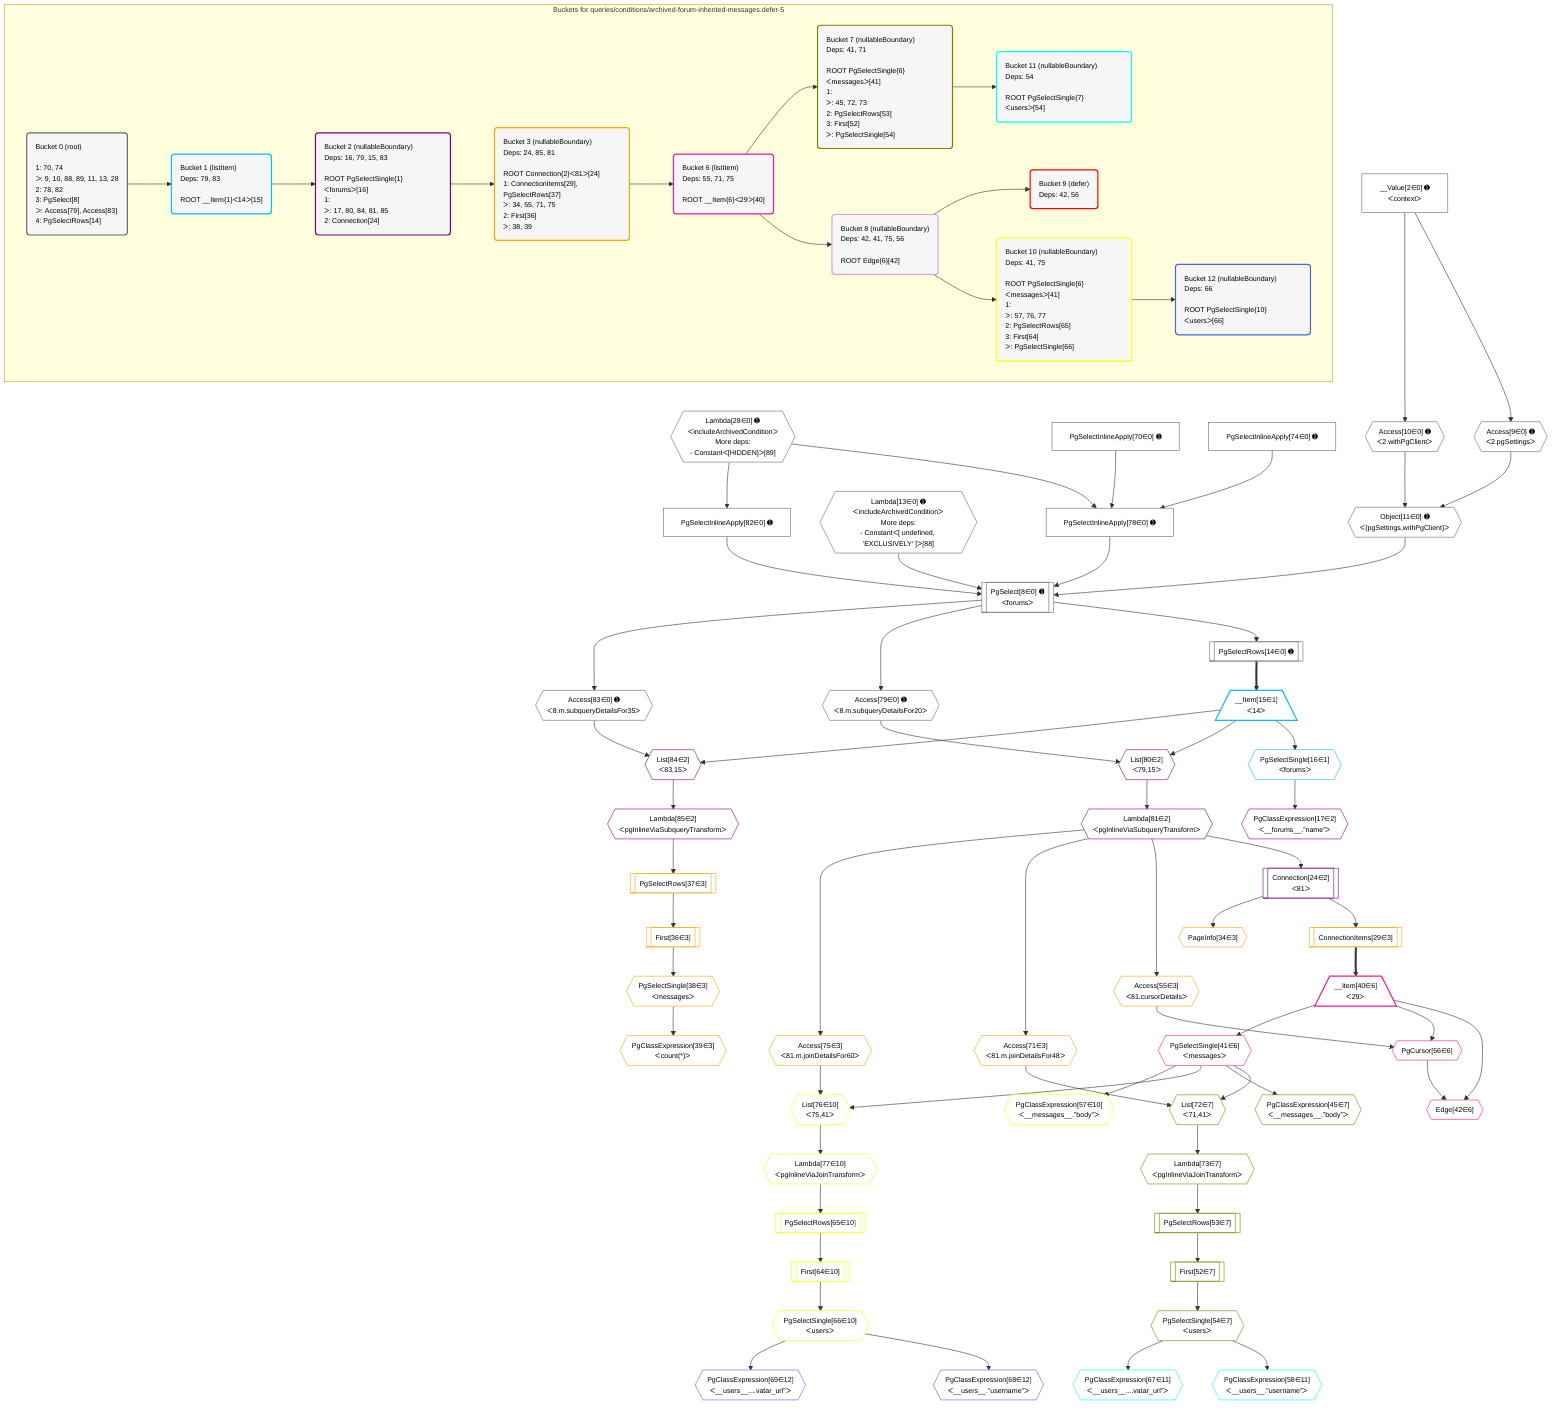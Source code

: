 %%{init: {'themeVariables': { 'fontSize': '12px'}}}%%
graph TD
    classDef path fill:#eee,stroke:#000,color:#000
    classDef plan fill:#fff,stroke-width:1px,color:#000
    classDef itemplan fill:#fff,stroke-width:2px,color:#000
    classDef unbatchedplan fill:#dff,stroke-width:1px,color:#000
    classDef sideeffectplan fill:#fcc,stroke-width:2px,color:#000
    classDef bucket fill:#f6f6f6,color:#000,stroke-width:2px,text-align:left

    subgraph "Buckets for queries/conditions/archived-forum-inherited-messages.defer-5"
    Bucket0("Bucket 0 (root)<br /><br />1: 70, 74<br />ᐳ: 9, 10, 88, 89, 11, 13, 28<br />2: 78, 82<br />3: PgSelect[8]<br />ᐳ: Access[79], Access[83]<br />4: PgSelectRows[14]"):::bucket
    Bucket1("Bucket 1 (listItem)<br />Deps: 79, 83<br /><br />ROOT __Item{1}ᐸ14ᐳ[15]"):::bucket
    Bucket2("Bucket 2 (nullableBoundary)<br />Deps: 16, 79, 15, 83<br /><br />ROOT PgSelectSingle{1}ᐸforumsᐳ[16]<br />1: <br />ᐳ: 17, 80, 84, 81, 85<br />2: Connection[24]"):::bucket
    Bucket3("Bucket 3 (nullableBoundary)<br />Deps: 24, 85, 81<br /><br />ROOT Connection{2}ᐸ81ᐳ[24]<br />1: ConnectionItems[29], PgSelectRows[37]<br />ᐳ: 34, 55, 71, 75<br />2: First[36]<br />ᐳ: 38, 39"):::bucket
    Bucket6("Bucket 6 (listItem)<br />Deps: 55, 71, 75<br /><br />ROOT __Item{6}ᐸ29ᐳ[40]"):::bucket
    Bucket7("Bucket 7 (nullableBoundary)<br />Deps: 41, 71<br /><br />ROOT PgSelectSingle{6}ᐸmessagesᐳ[41]<br />1: <br />ᐳ: 45, 72, 73<br />2: PgSelectRows[53]<br />3: First[52]<br />ᐳ: PgSelectSingle[54]"):::bucket
    Bucket8("Bucket 8 (nullableBoundary)<br />Deps: 42, 41, 75, 56<br /><br />ROOT Edge{6}[42]"):::bucket
    Bucket9("Bucket 9 (defer)<br />Deps: 42, 56"):::bucket
    Bucket10("Bucket 10 (nullableBoundary)<br />Deps: 41, 75<br /><br />ROOT PgSelectSingle{6}ᐸmessagesᐳ[41]<br />1: <br />ᐳ: 57, 76, 77<br />2: PgSelectRows[65]<br />3: First[64]<br />ᐳ: PgSelectSingle[66]"):::bucket
    Bucket11("Bucket 11 (nullableBoundary)<br />Deps: 54<br /><br />ROOT PgSelectSingle{7}ᐸusersᐳ[54]"):::bucket
    Bucket12("Bucket 12 (nullableBoundary)<br />Deps: 66<br /><br />ROOT PgSelectSingle{10}ᐸusersᐳ[66]"):::bucket
    end
    Bucket0 --> Bucket1
    Bucket1 --> Bucket2
    Bucket2 --> Bucket3
    Bucket3 --> Bucket6
    Bucket6 --> Bucket7 & Bucket8
    Bucket7 --> Bucket11
    Bucket8 --> Bucket9 & Bucket10
    Bucket10 --> Bucket12

    %% plan dependencies
    PgSelect8[["PgSelect[8∈0] ➊<br />ᐸforumsᐳ"]]:::plan
    Object11{{"Object[11∈0] ➊<br />ᐸ{pgSettings,withPgClient}ᐳ"}}:::plan
    Lambda13{{"Lambda[13∈0] ➊<br />ᐸincludeArchivedConditionᐳ<br />More deps:<br />- Constantᐸ[ undefined, 'EXCLUSIVELY' ]ᐳ[88]"}}:::plan
    PgSelectInlineApply78["PgSelectInlineApply[78∈0] ➊"]:::plan
    PgSelectInlineApply82["PgSelectInlineApply[82∈0] ➊"]:::plan
    Object11 & Lambda13 & PgSelectInlineApply78 & PgSelectInlineApply82 --> PgSelect8
    Lambda28{{"Lambda[28∈0] ➊<br />ᐸincludeArchivedConditionᐳ<br />More deps:<br />- Constantᐸ[HIDDEN]ᐳ[89]"}}:::plan
    PgSelectInlineApply70["PgSelectInlineApply[70∈0] ➊"]:::plan
    PgSelectInlineApply74["PgSelectInlineApply[74∈0] ➊"]:::plan
    Lambda28 & PgSelectInlineApply70 & PgSelectInlineApply74 --> PgSelectInlineApply78
    Access9{{"Access[9∈0] ➊<br />ᐸ2.pgSettingsᐳ"}}:::plan
    Access10{{"Access[10∈0] ➊<br />ᐸ2.withPgClientᐳ"}}:::plan
    Access9 & Access10 --> Object11
    __Value2["__Value[2∈0] ➊<br />ᐸcontextᐳ"]:::plan
    __Value2 --> Access9
    __Value2 --> Access10
    PgSelectRows14[["PgSelectRows[14∈0] ➊"]]:::plan
    PgSelect8 --> PgSelectRows14
    Access79{{"Access[79∈0] ➊<br />ᐸ8.m.subqueryDetailsFor20ᐳ"}}:::plan
    PgSelect8 --> Access79
    Lambda28 --> PgSelectInlineApply82
    Access83{{"Access[83∈0] ➊<br />ᐸ8.m.subqueryDetailsFor35ᐳ"}}:::plan
    PgSelect8 --> Access83
    __Item15[/"__Item[15∈1]<br />ᐸ14ᐳ"\]:::itemplan
    PgSelectRows14 ==> __Item15
    PgSelectSingle16{{"PgSelectSingle[16∈1]<br />ᐸforumsᐳ"}}:::plan
    __Item15 --> PgSelectSingle16
    List80{{"List[80∈2]<br />ᐸ79,15ᐳ"}}:::plan
    Access79 & __Item15 --> List80
    List84{{"List[84∈2]<br />ᐸ83,15ᐳ"}}:::plan
    Access83 & __Item15 --> List84
    PgClassExpression17{{"PgClassExpression[17∈2]<br />ᐸ__forums__.”name”ᐳ"}}:::plan
    PgSelectSingle16 --> PgClassExpression17
    Connection24[["Connection[24∈2]<br />ᐸ81ᐳ"]]:::plan
    Lambda81{{"Lambda[81∈2]<br />ᐸpgInlineViaSubqueryTransformᐳ"}}:::plan
    Lambda81 --> Connection24
    List80 --> Lambda81
    Lambda85{{"Lambda[85∈2]<br />ᐸpgInlineViaSubqueryTransformᐳ"}}:::plan
    List84 --> Lambda85
    ConnectionItems29[["ConnectionItems[29∈3]"]]:::plan
    Connection24 --> ConnectionItems29
    PageInfo34{{"PageInfo[34∈3]"}}:::plan
    Connection24 --> PageInfo34
    First36[["First[36∈3]"]]:::plan
    PgSelectRows37[["PgSelectRows[37∈3]"]]:::plan
    PgSelectRows37 --> First36
    Lambda85 --> PgSelectRows37
    PgSelectSingle38{{"PgSelectSingle[38∈3]<br />ᐸmessagesᐳ"}}:::plan
    First36 --> PgSelectSingle38
    PgClassExpression39{{"PgClassExpression[39∈3]<br />ᐸcount(*)ᐳ"}}:::plan
    PgSelectSingle38 --> PgClassExpression39
    Access55{{"Access[55∈3]<br />ᐸ81.cursorDetailsᐳ"}}:::plan
    Lambda81 --> Access55
    Access71{{"Access[71∈3]<br />ᐸ81.m.joinDetailsFor48ᐳ"}}:::plan
    Lambda81 --> Access71
    Access75{{"Access[75∈3]<br />ᐸ81.m.joinDetailsFor60ᐳ"}}:::plan
    Lambda81 --> Access75
    Edge42{{"Edge[42∈6]"}}:::plan
    __Item40[/"__Item[40∈6]<br />ᐸ29ᐳ"\]:::itemplan
    PgCursor56{{"PgCursor[56∈6]"}}:::plan
    __Item40 & PgCursor56 --> Edge42
    __Item40 & Access55 --> PgCursor56
    ConnectionItems29 ==> __Item40
    PgSelectSingle41{{"PgSelectSingle[41∈6]<br />ᐸmessagesᐳ"}}:::plan
    __Item40 --> PgSelectSingle41
    List72{{"List[72∈7]<br />ᐸ71,41ᐳ"}}:::plan
    Access71 & PgSelectSingle41 --> List72
    PgClassExpression45{{"PgClassExpression[45∈7]<br />ᐸ__messages__.”body”ᐳ"}}:::plan
    PgSelectSingle41 --> PgClassExpression45
    First52[["First[52∈7]"]]:::plan
    PgSelectRows53[["PgSelectRows[53∈7]"]]:::plan
    PgSelectRows53 --> First52
    Lambda73{{"Lambda[73∈7]<br />ᐸpgInlineViaJoinTransformᐳ"}}:::plan
    Lambda73 --> PgSelectRows53
    PgSelectSingle54{{"PgSelectSingle[54∈7]<br />ᐸusersᐳ"}}:::plan
    First52 --> PgSelectSingle54
    List72 --> Lambda73
    List76{{"List[76∈10]<br />ᐸ75,41ᐳ"}}:::plan
    Access75 & PgSelectSingle41 --> List76
    PgClassExpression57{{"PgClassExpression[57∈10]<br />ᐸ__messages__.”body”ᐳ"}}:::plan
    PgSelectSingle41 --> PgClassExpression57
    First64[["First[64∈10]"]]:::plan
    PgSelectRows65[["PgSelectRows[65∈10]"]]:::plan
    PgSelectRows65 --> First64
    Lambda77{{"Lambda[77∈10]<br />ᐸpgInlineViaJoinTransformᐳ"}}:::plan
    Lambda77 --> PgSelectRows65
    PgSelectSingle66{{"PgSelectSingle[66∈10]<br />ᐸusersᐳ"}}:::plan
    First64 --> PgSelectSingle66
    List76 --> Lambda77
    PgClassExpression58{{"PgClassExpression[58∈11]<br />ᐸ__users__.”username”ᐳ"}}:::plan
    PgSelectSingle54 --> PgClassExpression58
    PgClassExpression67{{"PgClassExpression[67∈11]<br />ᐸ__users__....vatar_url”ᐳ"}}:::plan
    PgSelectSingle54 --> PgClassExpression67
    PgClassExpression68{{"PgClassExpression[68∈12]<br />ᐸ__users__.”username”ᐳ"}}:::plan
    PgSelectSingle66 --> PgClassExpression68
    PgClassExpression69{{"PgClassExpression[69∈12]<br />ᐸ__users__....vatar_url”ᐳ"}}:::plan
    PgSelectSingle66 --> PgClassExpression69

    %% define steps
    classDef bucket0 stroke:#696969
    class Bucket0,__Value2,PgSelect8,Access9,Access10,Object11,Lambda13,PgSelectRows14,Lambda28,PgSelectInlineApply70,PgSelectInlineApply74,PgSelectInlineApply78,Access79,PgSelectInlineApply82,Access83 bucket0
    classDef bucket1 stroke:#00bfff
    class Bucket1,__Item15,PgSelectSingle16 bucket1
    classDef bucket2 stroke:#7f007f
    class Bucket2,PgClassExpression17,Connection24,List80,Lambda81,List84,Lambda85 bucket2
    classDef bucket3 stroke:#ffa500
    class Bucket3,ConnectionItems29,PageInfo34,First36,PgSelectRows37,PgSelectSingle38,PgClassExpression39,Access55,Access71,Access75 bucket3
    classDef bucket6 stroke:#ff1493
    class Bucket6,__Item40,PgSelectSingle41,Edge42,PgCursor56 bucket6
    classDef bucket7 stroke:#808000
    class Bucket7,PgClassExpression45,First52,PgSelectRows53,PgSelectSingle54,List72,Lambda73 bucket7
    classDef bucket8 stroke:#dda0dd
    class Bucket8 bucket8
    classDef bucket9 stroke:#ff0000
    class Bucket9 bucket9
    classDef bucket10 stroke:#ffff00
    class Bucket10,PgClassExpression57,First64,PgSelectRows65,PgSelectSingle66,List76,Lambda77 bucket10
    classDef bucket11 stroke:#00ffff
    class Bucket11,PgClassExpression58,PgClassExpression67 bucket11
    classDef bucket12 stroke:#4169e1
    class Bucket12,PgClassExpression68,PgClassExpression69 bucket12